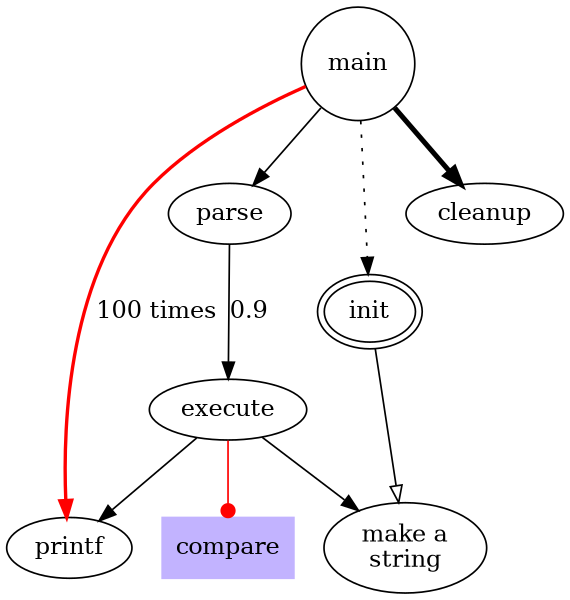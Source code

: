 digraph G {
    size="4, 4";
    root=0;
    main [shape=circle]; /* this is a comment */
    main -> parse [weight=0];
    parse -> execute[label=0.9];
    main -> init [style=dotted];
    main -> cleanup [penwidth=3.0];
    execute -> {make_string; printf}
    init [peripheries=2];
    init -> make_string[arrowhead=empty];
    edge [color=red]; /* so is this */
    main -> printf [style=bold, label="100 times"];
    make_string [label="make a\nstring"];
    node[shape=box,style=filled,color=".7 .3 1.0"];
    execute -> compare[arrowhead=dot];
}
